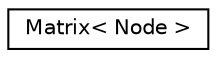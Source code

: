 digraph "Graphical Class Hierarchy"
{
 // LATEX_PDF_SIZE
  edge [fontname="Helvetica",fontsize="10",labelfontname="Helvetica",labelfontsize="10"];
  node [fontname="Helvetica",fontsize="10",shape=record];
  rankdir="LR";
  Node0 [label="Matrix\< Node \>",height=0.2,width=0.4,color="black", fillcolor="white", style="filled",URL="$classMatrix.html",tooltip=" "];
}
